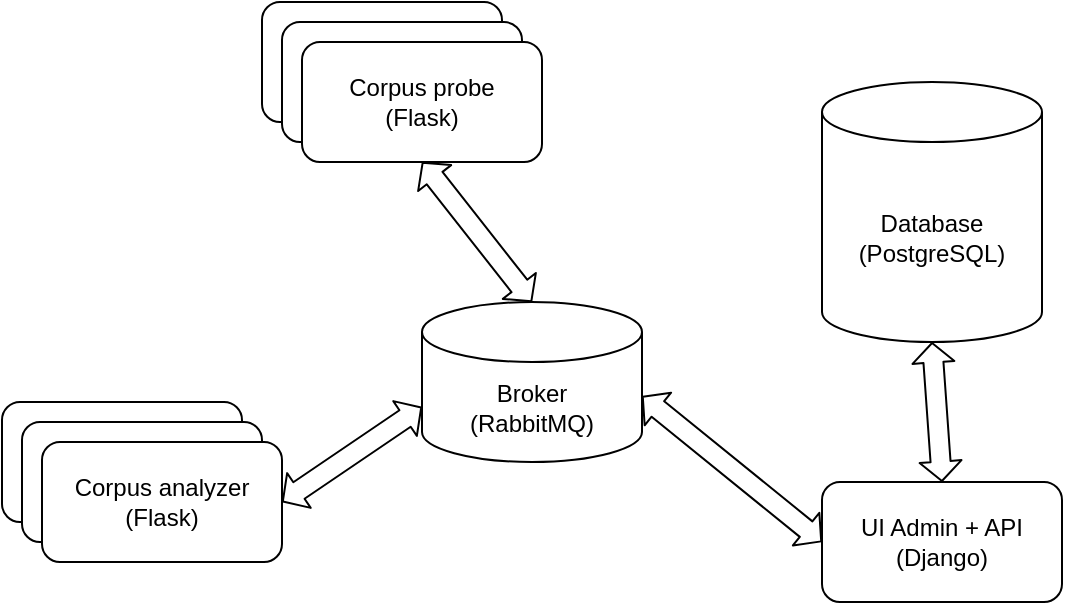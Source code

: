 <mxfile version="14.8.4" type="github">
  <diagram name="Page-1" id="90a13364-a465-7bf4-72fc-28e22215d7a0">
    <mxGraphModel dx="1422" dy="763" grid="1" gridSize="10" guides="1" tooltips="1" connect="1" arrows="1" fold="1" page="1" pageScale="1.5" pageWidth="1169" pageHeight="826" background="none" math="0" shadow="0">
      <root>
        <mxCell id="0" style=";html=1;" />
        <mxCell id="1" style=";html=1;" parent="0" />
        <mxCell id="i4ui0MfA1XggwjKbQZMN-1" value="&lt;div&gt;Database&lt;/div&gt;&lt;div&gt;(PostgreSQL)&lt;br&gt;&lt;/div&gt;" style="shape=cylinder3;whiteSpace=wrap;html=1;boundedLbl=1;backgroundOutline=1;size=15;" vertex="1" parent="1">
          <mxGeometry x="560" y="370" width="110" height="130" as="geometry" />
        </mxCell>
        <mxCell id="i4ui0MfA1XggwjKbQZMN-2" value="&lt;div&gt;UI Admin + API&lt;/div&gt;&lt;div&gt;(Django)&lt;br&gt;&lt;/div&gt;" style="rounded=1;whiteSpace=wrap;html=1;" vertex="1" parent="1">
          <mxGeometry x="560" y="570" width="120" height="60" as="geometry" />
        </mxCell>
        <mxCell id="i4ui0MfA1XggwjKbQZMN-3" value="Broker&lt;br&gt;&lt;div&gt;(RabbitMQ)&lt;/div&gt;" style="shape=cylinder3;whiteSpace=wrap;html=1;boundedLbl=1;backgroundOutline=1;size=15;" vertex="1" parent="1">
          <mxGeometry x="360" y="480" width="110" height="80" as="geometry" />
        </mxCell>
        <mxCell id="i4ui0MfA1XggwjKbQZMN-5" value="" style="rounded=1;whiteSpace=wrap;html=1;" vertex="1" parent="1">
          <mxGeometry x="280" y="330" width="120" height="60" as="geometry" />
        </mxCell>
        <mxCell id="i4ui0MfA1XggwjKbQZMN-4" value="" style="rounded=1;whiteSpace=wrap;html=1;" vertex="1" parent="1">
          <mxGeometry x="290" y="340" width="120" height="60" as="geometry" />
        </mxCell>
        <mxCell id="i4ui0MfA1XggwjKbQZMN-6" value="&lt;div&gt;Corpus probe&lt;/div&gt;&lt;div&gt;(Flask)&lt;br&gt;&lt;/div&gt;" style="rounded=1;whiteSpace=wrap;html=1;" vertex="1" parent="1">
          <mxGeometry x="300" y="350" width="120" height="60" as="geometry" />
        </mxCell>
        <mxCell id="i4ui0MfA1XggwjKbQZMN-7" value="" style="rounded=1;whiteSpace=wrap;html=1;" vertex="1" parent="1">
          <mxGeometry x="150" y="530" width="120" height="60" as="geometry" />
        </mxCell>
        <mxCell id="i4ui0MfA1XggwjKbQZMN-8" value="" style="rounded=1;whiteSpace=wrap;html=1;" vertex="1" parent="1">
          <mxGeometry x="160" y="540" width="120" height="60" as="geometry" />
        </mxCell>
        <mxCell id="i4ui0MfA1XggwjKbQZMN-9" value="&lt;div&gt;Corpus analyzer&lt;br&gt;&lt;/div&gt;&lt;div&gt;(Flask)&lt;br&gt;&lt;/div&gt;" style="rounded=1;whiteSpace=wrap;html=1;" vertex="1" parent="1">
          <mxGeometry x="170" y="550" width="120" height="60" as="geometry" />
        </mxCell>
        <mxCell id="i4ui0MfA1XggwjKbQZMN-11" value="" style="shape=flexArrow;endArrow=classic;startArrow=classic;html=1;endWidth=10;endSize=2.91;startWidth=10;startSize=2.91;exitX=1;exitY=0.588;exitDx=0;exitDy=0;exitPerimeter=0;entryX=0;entryY=0.5;entryDx=0;entryDy=0;" edge="1" parent="1" source="i4ui0MfA1XggwjKbQZMN-3" target="i4ui0MfA1XggwjKbQZMN-2">
          <mxGeometry width="100" height="100" relative="1" as="geometry">
            <mxPoint x="480" y="550" as="sourcePoint" />
            <mxPoint x="550" y="580" as="targetPoint" />
          </mxGeometry>
        </mxCell>
        <mxCell id="i4ui0MfA1XggwjKbQZMN-12" value="" style="shape=flexArrow;endArrow=classic;startArrow=classic;html=1;endWidth=10;endSize=2.91;startWidth=10;startSize=2.91;exitX=0.5;exitY=1;exitDx=0;exitDy=0;exitPerimeter=0;entryX=0.5;entryY=0;entryDx=0;entryDy=0;" edge="1" parent="1" source="i4ui0MfA1XggwjKbQZMN-1" target="i4ui0MfA1XggwjKbQZMN-2">
          <mxGeometry width="100" height="100" relative="1" as="geometry">
            <mxPoint x="490" y="560" as="sourcePoint" />
            <mxPoint x="560" y="590" as="targetPoint" />
          </mxGeometry>
        </mxCell>
        <mxCell id="i4ui0MfA1XggwjKbQZMN-13" value="" style="shape=flexArrow;endArrow=classic;startArrow=classic;html=1;endWidth=10;endSize=2.91;startWidth=10;startSize=2.91;exitX=1;exitY=0.5;exitDx=0;exitDy=0;entryX=0;entryY=0;entryDx=0;entryDy=52.5;entryPerimeter=0;" edge="1" parent="1" source="i4ui0MfA1XggwjKbQZMN-9" target="i4ui0MfA1XggwjKbQZMN-3">
          <mxGeometry width="100" height="100" relative="1" as="geometry">
            <mxPoint x="500" y="570" as="sourcePoint" />
            <mxPoint x="570" y="600" as="targetPoint" />
          </mxGeometry>
        </mxCell>
        <mxCell id="i4ui0MfA1XggwjKbQZMN-14" value="" style="shape=flexArrow;endArrow=classic;startArrow=classic;html=1;endWidth=10;endSize=2.91;startWidth=10;startSize=2.91;exitX=0.5;exitY=0;exitDx=0;exitDy=0;entryX=0.5;entryY=1;entryDx=0;entryDy=0;exitPerimeter=0;" edge="1" parent="1" source="i4ui0MfA1XggwjKbQZMN-3" target="i4ui0MfA1XggwjKbQZMN-6">
          <mxGeometry width="100" height="100" relative="1" as="geometry">
            <mxPoint x="300" y="590" as="sourcePoint" />
            <mxPoint x="370" y="542.5" as="targetPoint" />
          </mxGeometry>
        </mxCell>
      </root>
    </mxGraphModel>
  </diagram>
</mxfile>
